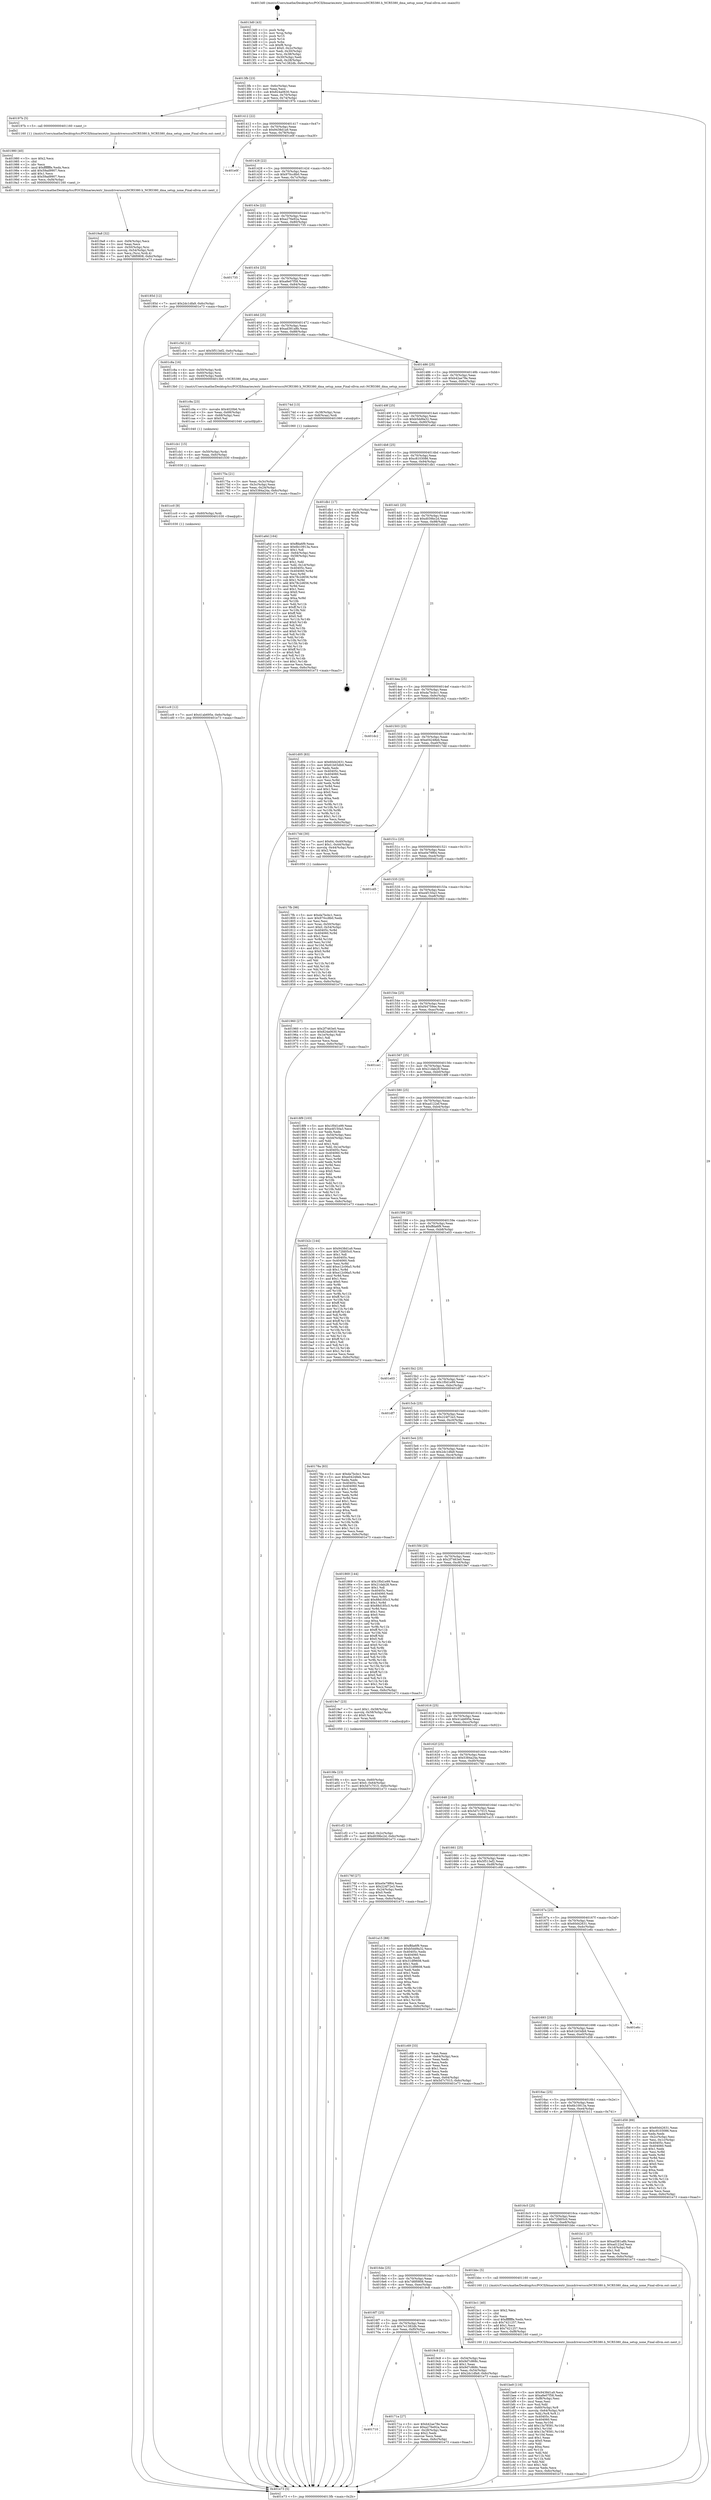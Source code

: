 digraph "0x4013d0" {
  label = "0x4013d0 (/mnt/c/Users/mathe/Desktop/tcc/POCII/binaries/extr_linuxdriversscsiNCR5380.h_NCR5380_dma_setup_none_Final-ollvm.out::main(0))"
  labelloc = "t"
  node[shape=record]

  Entry [label="",width=0.3,height=0.3,shape=circle,fillcolor=black,style=filled]
  "0x4013fb" [label="{
     0x4013fb [23]\l
     | [instrs]\l
     &nbsp;&nbsp;0x4013fb \<+3\>: mov -0x6c(%rbp),%eax\l
     &nbsp;&nbsp;0x4013fe \<+2\>: mov %eax,%ecx\l
     &nbsp;&nbsp;0x401400 \<+6\>: sub $0x824a0630,%ecx\l
     &nbsp;&nbsp;0x401406 \<+3\>: mov %eax,-0x70(%rbp)\l
     &nbsp;&nbsp;0x401409 \<+3\>: mov %ecx,-0x74(%rbp)\l
     &nbsp;&nbsp;0x40140c \<+6\>: je 000000000040197b \<main+0x5ab\>\l
  }"]
  "0x40197b" [label="{
     0x40197b [5]\l
     | [instrs]\l
     &nbsp;&nbsp;0x40197b \<+5\>: call 0000000000401160 \<next_i\>\l
     | [calls]\l
     &nbsp;&nbsp;0x401160 \{1\} (/mnt/c/Users/mathe/Desktop/tcc/POCII/binaries/extr_linuxdriversscsiNCR5380.h_NCR5380_dma_setup_none_Final-ollvm.out::next_i)\l
  }"]
  "0x401412" [label="{
     0x401412 [22]\l
     | [instrs]\l
     &nbsp;&nbsp;0x401412 \<+5\>: jmp 0000000000401417 \<main+0x47\>\l
     &nbsp;&nbsp;0x401417 \<+3\>: mov -0x70(%rbp),%eax\l
     &nbsp;&nbsp;0x40141a \<+5\>: sub $0x9438d1a9,%eax\l
     &nbsp;&nbsp;0x40141f \<+3\>: mov %eax,-0x78(%rbp)\l
     &nbsp;&nbsp;0x401422 \<+6\>: je 0000000000401e0f \<main+0xa3f\>\l
  }"]
  Exit [label="",width=0.3,height=0.3,shape=circle,fillcolor=black,style=filled,peripheries=2]
  "0x401e0f" [label="{
     0x401e0f\l
  }", style=dashed]
  "0x401428" [label="{
     0x401428 [22]\l
     | [instrs]\l
     &nbsp;&nbsp;0x401428 \<+5\>: jmp 000000000040142d \<main+0x5d\>\l
     &nbsp;&nbsp;0x40142d \<+3\>: mov -0x70(%rbp),%eax\l
     &nbsp;&nbsp;0x401430 \<+5\>: sub $0x970cc8b0,%eax\l
     &nbsp;&nbsp;0x401435 \<+3\>: mov %eax,-0x7c(%rbp)\l
     &nbsp;&nbsp;0x401438 \<+6\>: je 000000000040185d \<main+0x48d\>\l
  }"]
  "0x401cc9" [label="{
     0x401cc9 [12]\l
     | [instrs]\l
     &nbsp;&nbsp;0x401cc9 \<+7\>: movl $0x41ab695e,-0x6c(%rbp)\l
     &nbsp;&nbsp;0x401cd0 \<+5\>: jmp 0000000000401e73 \<main+0xaa3\>\l
  }"]
  "0x40185d" [label="{
     0x40185d [12]\l
     | [instrs]\l
     &nbsp;&nbsp;0x40185d \<+7\>: movl $0x2dc1dfa9,-0x6c(%rbp)\l
     &nbsp;&nbsp;0x401864 \<+5\>: jmp 0000000000401e73 \<main+0xaa3\>\l
  }"]
  "0x40143e" [label="{
     0x40143e [22]\l
     | [instrs]\l
     &nbsp;&nbsp;0x40143e \<+5\>: jmp 0000000000401443 \<main+0x73\>\l
     &nbsp;&nbsp;0x401443 \<+3\>: mov -0x70(%rbp),%eax\l
     &nbsp;&nbsp;0x401446 \<+5\>: sub $0xa276e92a,%eax\l
     &nbsp;&nbsp;0x40144b \<+3\>: mov %eax,-0x80(%rbp)\l
     &nbsp;&nbsp;0x40144e \<+6\>: je 0000000000401735 \<main+0x365\>\l
  }"]
  "0x401cc0" [label="{
     0x401cc0 [9]\l
     | [instrs]\l
     &nbsp;&nbsp;0x401cc0 \<+4\>: mov -0x60(%rbp),%rdi\l
     &nbsp;&nbsp;0x401cc4 \<+5\>: call 0000000000401030 \<free@plt\>\l
     | [calls]\l
     &nbsp;&nbsp;0x401030 \{1\} (unknown)\l
  }"]
  "0x401735" [label="{
     0x401735\l
  }", style=dashed]
  "0x401454" [label="{
     0x401454 [25]\l
     | [instrs]\l
     &nbsp;&nbsp;0x401454 \<+5\>: jmp 0000000000401459 \<main+0x89\>\l
     &nbsp;&nbsp;0x401459 \<+3\>: mov -0x70(%rbp),%eax\l
     &nbsp;&nbsp;0x40145c \<+5\>: sub $0xa8e07f58,%eax\l
     &nbsp;&nbsp;0x401461 \<+6\>: mov %eax,-0x84(%rbp)\l
     &nbsp;&nbsp;0x401467 \<+6\>: je 0000000000401c5d \<main+0x88d\>\l
  }"]
  "0x401cb1" [label="{
     0x401cb1 [15]\l
     | [instrs]\l
     &nbsp;&nbsp;0x401cb1 \<+4\>: mov -0x50(%rbp),%rdi\l
     &nbsp;&nbsp;0x401cb5 \<+6\>: mov %eax,-0xfc(%rbp)\l
     &nbsp;&nbsp;0x401cbb \<+5\>: call 0000000000401030 \<free@plt\>\l
     | [calls]\l
     &nbsp;&nbsp;0x401030 \{1\} (unknown)\l
  }"]
  "0x401c5d" [label="{
     0x401c5d [12]\l
     | [instrs]\l
     &nbsp;&nbsp;0x401c5d \<+7\>: movl $0x5f513ef2,-0x6c(%rbp)\l
     &nbsp;&nbsp;0x401c64 \<+5\>: jmp 0000000000401e73 \<main+0xaa3\>\l
  }"]
  "0x40146d" [label="{
     0x40146d [25]\l
     | [instrs]\l
     &nbsp;&nbsp;0x40146d \<+5\>: jmp 0000000000401472 \<main+0xa2\>\l
     &nbsp;&nbsp;0x401472 \<+3\>: mov -0x70(%rbp),%eax\l
     &nbsp;&nbsp;0x401475 \<+5\>: sub $0xad381a8b,%eax\l
     &nbsp;&nbsp;0x40147a \<+6\>: mov %eax,-0x88(%rbp)\l
     &nbsp;&nbsp;0x401480 \<+6\>: je 0000000000401c8a \<main+0x8ba\>\l
  }"]
  "0x401c9a" [label="{
     0x401c9a [23]\l
     | [instrs]\l
     &nbsp;&nbsp;0x401c9a \<+10\>: movabs $0x4020b6,%rdi\l
     &nbsp;&nbsp;0x401ca4 \<+3\>: mov %eax,-0x68(%rbp)\l
     &nbsp;&nbsp;0x401ca7 \<+3\>: mov -0x68(%rbp),%esi\l
     &nbsp;&nbsp;0x401caa \<+2\>: mov $0x0,%al\l
     &nbsp;&nbsp;0x401cac \<+5\>: call 0000000000401040 \<printf@plt\>\l
     | [calls]\l
     &nbsp;&nbsp;0x401040 \{1\} (unknown)\l
  }"]
  "0x401c8a" [label="{
     0x401c8a [16]\l
     | [instrs]\l
     &nbsp;&nbsp;0x401c8a \<+4\>: mov -0x50(%rbp),%rdi\l
     &nbsp;&nbsp;0x401c8e \<+4\>: mov -0x60(%rbp),%rsi\l
     &nbsp;&nbsp;0x401c92 \<+3\>: mov -0x40(%rbp),%edx\l
     &nbsp;&nbsp;0x401c95 \<+5\>: call 00000000004013b0 \<NCR5380_dma_setup_none\>\l
     | [calls]\l
     &nbsp;&nbsp;0x4013b0 \{1\} (/mnt/c/Users/mathe/Desktop/tcc/POCII/binaries/extr_linuxdriversscsiNCR5380.h_NCR5380_dma_setup_none_Final-ollvm.out::NCR5380_dma_setup_none)\l
  }"]
  "0x401486" [label="{
     0x401486 [25]\l
     | [instrs]\l
     &nbsp;&nbsp;0x401486 \<+5\>: jmp 000000000040148b \<main+0xbb\>\l
     &nbsp;&nbsp;0x40148b \<+3\>: mov -0x70(%rbp),%eax\l
     &nbsp;&nbsp;0x40148e \<+5\>: sub $0xb42ae78e,%eax\l
     &nbsp;&nbsp;0x401493 \<+6\>: mov %eax,-0x8c(%rbp)\l
     &nbsp;&nbsp;0x401499 \<+6\>: je 000000000040174d \<main+0x37d\>\l
  }"]
  "0x401be9" [label="{
     0x401be9 [116]\l
     | [instrs]\l
     &nbsp;&nbsp;0x401be9 \<+5\>: mov $0x9438d1a9,%ecx\l
     &nbsp;&nbsp;0x401bee \<+5\>: mov $0xa8e07f58,%edx\l
     &nbsp;&nbsp;0x401bf3 \<+6\>: mov -0xf8(%rbp),%esi\l
     &nbsp;&nbsp;0x401bf9 \<+3\>: imul %eax,%esi\l
     &nbsp;&nbsp;0x401bfc \<+3\>: mov %sil,%dil\l
     &nbsp;&nbsp;0x401bff \<+4\>: mov -0x60(%rbp),%r8\l
     &nbsp;&nbsp;0x401c03 \<+4\>: movslq -0x64(%rbp),%r9\l
     &nbsp;&nbsp;0x401c07 \<+4\>: mov %dil,(%r8,%r9,1)\l
     &nbsp;&nbsp;0x401c0b \<+7\>: mov 0x40405c,%eax\l
     &nbsp;&nbsp;0x401c12 \<+7\>: mov 0x404060,%esi\l
     &nbsp;&nbsp;0x401c19 \<+3\>: mov %eax,%r10d\l
     &nbsp;&nbsp;0x401c1c \<+7\>: add $0x13a78581,%r10d\l
     &nbsp;&nbsp;0x401c23 \<+4\>: sub $0x1,%r10d\l
     &nbsp;&nbsp;0x401c27 \<+7\>: sub $0x13a78581,%r10d\l
     &nbsp;&nbsp;0x401c2e \<+4\>: imul %r10d,%eax\l
     &nbsp;&nbsp;0x401c32 \<+3\>: and $0x1,%eax\l
     &nbsp;&nbsp;0x401c35 \<+3\>: cmp $0x0,%eax\l
     &nbsp;&nbsp;0x401c38 \<+4\>: sete %dil\l
     &nbsp;&nbsp;0x401c3c \<+3\>: cmp $0xa,%esi\l
     &nbsp;&nbsp;0x401c3f \<+4\>: setl %r11b\l
     &nbsp;&nbsp;0x401c43 \<+3\>: mov %dil,%bl\l
     &nbsp;&nbsp;0x401c46 \<+3\>: and %r11b,%bl\l
     &nbsp;&nbsp;0x401c49 \<+3\>: xor %r11b,%dil\l
     &nbsp;&nbsp;0x401c4c \<+3\>: or %dil,%bl\l
     &nbsp;&nbsp;0x401c4f \<+3\>: test $0x1,%bl\l
     &nbsp;&nbsp;0x401c52 \<+3\>: cmovne %edx,%ecx\l
     &nbsp;&nbsp;0x401c55 \<+3\>: mov %ecx,-0x6c(%rbp)\l
     &nbsp;&nbsp;0x401c58 \<+5\>: jmp 0000000000401e73 \<main+0xaa3\>\l
  }"]
  "0x40174d" [label="{
     0x40174d [13]\l
     | [instrs]\l
     &nbsp;&nbsp;0x40174d \<+4\>: mov -0x38(%rbp),%rax\l
     &nbsp;&nbsp;0x401751 \<+4\>: mov 0x8(%rax),%rdi\l
     &nbsp;&nbsp;0x401755 \<+5\>: call 0000000000401060 \<atoi@plt\>\l
     | [calls]\l
     &nbsp;&nbsp;0x401060 \{1\} (unknown)\l
  }"]
  "0x40149f" [label="{
     0x40149f [25]\l
     | [instrs]\l
     &nbsp;&nbsp;0x40149f \<+5\>: jmp 00000000004014a4 \<main+0xd4\>\l
     &nbsp;&nbsp;0x4014a4 \<+3\>: mov -0x70(%rbp),%eax\l
     &nbsp;&nbsp;0x4014a7 \<+5\>: sub $0xb5dd9a32,%eax\l
     &nbsp;&nbsp;0x4014ac \<+6\>: mov %eax,-0x90(%rbp)\l
     &nbsp;&nbsp;0x4014b2 \<+6\>: je 0000000000401a6d \<main+0x69d\>\l
  }"]
  "0x401bc1" [label="{
     0x401bc1 [40]\l
     | [instrs]\l
     &nbsp;&nbsp;0x401bc1 \<+5\>: mov $0x2,%ecx\l
     &nbsp;&nbsp;0x401bc6 \<+1\>: cltd\l
     &nbsp;&nbsp;0x401bc7 \<+2\>: idiv %ecx\l
     &nbsp;&nbsp;0x401bc9 \<+6\>: imul $0xfffffffe,%edx,%ecx\l
     &nbsp;&nbsp;0x401bcf \<+6\>: sub $0x7421257,%ecx\l
     &nbsp;&nbsp;0x401bd5 \<+3\>: add $0x1,%ecx\l
     &nbsp;&nbsp;0x401bd8 \<+6\>: add $0x7421257,%ecx\l
     &nbsp;&nbsp;0x401bde \<+6\>: mov %ecx,-0xf8(%rbp)\l
     &nbsp;&nbsp;0x401be4 \<+5\>: call 0000000000401160 \<next_i\>\l
     | [calls]\l
     &nbsp;&nbsp;0x401160 \{1\} (/mnt/c/Users/mathe/Desktop/tcc/POCII/binaries/extr_linuxdriversscsiNCR5380.h_NCR5380_dma_setup_none_Final-ollvm.out::next_i)\l
  }"]
  "0x401a6d" [label="{
     0x401a6d [164]\l
     | [instrs]\l
     &nbsp;&nbsp;0x401a6d \<+5\>: mov $0xffda6f9,%eax\l
     &nbsp;&nbsp;0x401a72 \<+5\>: mov $0x6b10913a,%ecx\l
     &nbsp;&nbsp;0x401a77 \<+2\>: mov $0x1,%dl\l
     &nbsp;&nbsp;0x401a79 \<+3\>: mov -0x64(%rbp),%esi\l
     &nbsp;&nbsp;0x401a7c \<+3\>: cmp -0x58(%rbp),%esi\l
     &nbsp;&nbsp;0x401a7f \<+4\>: setl %dil\l
     &nbsp;&nbsp;0x401a83 \<+4\>: and $0x1,%dil\l
     &nbsp;&nbsp;0x401a87 \<+4\>: mov %dil,-0x1d(%rbp)\l
     &nbsp;&nbsp;0x401a8b \<+7\>: mov 0x40405c,%esi\l
     &nbsp;&nbsp;0x401a92 \<+8\>: mov 0x404060,%r8d\l
     &nbsp;&nbsp;0x401a9a \<+3\>: mov %esi,%r9d\l
     &nbsp;&nbsp;0x401a9d \<+7\>: sub $0x78c2d656,%r9d\l
     &nbsp;&nbsp;0x401aa4 \<+4\>: sub $0x1,%r9d\l
     &nbsp;&nbsp;0x401aa8 \<+7\>: add $0x78c2d656,%r9d\l
     &nbsp;&nbsp;0x401aaf \<+4\>: imul %r9d,%esi\l
     &nbsp;&nbsp;0x401ab3 \<+3\>: and $0x1,%esi\l
     &nbsp;&nbsp;0x401ab6 \<+3\>: cmp $0x0,%esi\l
     &nbsp;&nbsp;0x401ab9 \<+4\>: sete %dil\l
     &nbsp;&nbsp;0x401abd \<+4\>: cmp $0xa,%r8d\l
     &nbsp;&nbsp;0x401ac1 \<+4\>: setl %r10b\l
     &nbsp;&nbsp;0x401ac5 \<+3\>: mov %dil,%r11b\l
     &nbsp;&nbsp;0x401ac8 \<+4\>: xor $0xff,%r11b\l
     &nbsp;&nbsp;0x401acc \<+3\>: mov %r10b,%bl\l
     &nbsp;&nbsp;0x401acf \<+3\>: xor $0xff,%bl\l
     &nbsp;&nbsp;0x401ad2 \<+3\>: xor $0x0,%dl\l
     &nbsp;&nbsp;0x401ad5 \<+3\>: mov %r11b,%r14b\l
     &nbsp;&nbsp;0x401ad8 \<+4\>: and $0x0,%r14b\l
     &nbsp;&nbsp;0x401adc \<+3\>: and %dl,%dil\l
     &nbsp;&nbsp;0x401adf \<+3\>: mov %bl,%r15b\l
     &nbsp;&nbsp;0x401ae2 \<+4\>: and $0x0,%r15b\l
     &nbsp;&nbsp;0x401ae6 \<+3\>: and %dl,%r10b\l
     &nbsp;&nbsp;0x401ae9 \<+3\>: or %dil,%r14b\l
     &nbsp;&nbsp;0x401aec \<+3\>: or %r10b,%r15b\l
     &nbsp;&nbsp;0x401aef \<+3\>: xor %r15b,%r14b\l
     &nbsp;&nbsp;0x401af2 \<+3\>: or %bl,%r11b\l
     &nbsp;&nbsp;0x401af5 \<+4\>: xor $0xff,%r11b\l
     &nbsp;&nbsp;0x401af9 \<+3\>: or $0x0,%dl\l
     &nbsp;&nbsp;0x401afc \<+3\>: and %dl,%r11b\l
     &nbsp;&nbsp;0x401aff \<+3\>: or %r11b,%r14b\l
     &nbsp;&nbsp;0x401b02 \<+4\>: test $0x1,%r14b\l
     &nbsp;&nbsp;0x401b06 \<+3\>: cmovne %ecx,%eax\l
     &nbsp;&nbsp;0x401b09 \<+3\>: mov %eax,-0x6c(%rbp)\l
     &nbsp;&nbsp;0x401b0c \<+5\>: jmp 0000000000401e73 \<main+0xaa3\>\l
  }"]
  "0x4014b8" [label="{
     0x4014b8 [25]\l
     | [instrs]\l
     &nbsp;&nbsp;0x4014b8 \<+5\>: jmp 00000000004014bd \<main+0xed\>\l
     &nbsp;&nbsp;0x4014bd \<+3\>: mov -0x70(%rbp),%eax\l
     &nbsp;&nbsp;0x4014c0 \<+5\>: sub $0xc8103086,%eax\l
     &nbsp;&nbsp;0x4014c5 \<+6\>: mov %eax,-0x94(%rbp)\l
     &nbsp;&nbsp;0x4014cb \<+6\>: je 0000000000401db1 \<main+0x9e1\>\l
  }"]
  "0x4019fe" [label="{
     0x4019fe [23]\l
     | [instrs]\l
     &nbsp;&nbsp;0x4019fe \<+4\>: mov %rax,-0x60(%rbp)\l
     &nbsp;&nbsp;0x401a02 \<+7\>: movl $0x0,-0x64(%rbp)\l
     &nbsp;&nbsp;0x401a09 \<+7\>: movl $0x5d7c7015,-0x6c(%rbp)\l
     &nbsp;&nbsp;0x401a10 \<+5\>: jmp 0000000000401e73 \<main+0xaa3\>\l
  }"]
  "0x401db1" [label="{
     0x401db1 [17]\l
     | [instrs]\l
     &nbsp;&nbsp;0x401db1 \<+3\>: mov -0x1c(%rbp),%eax\l
     &nbsp;&nbsp;0x401db4 \<+7\>: add $0xf8,%rsp\l
     &nbsp;&nbsp;0x401dbb \<+1\>: pop %rbx\l
     &nbsp;&nbsp;0x401dbc \<+2\>: pop %r14\l
     &nbsp;&nbsp;0x401dbe \<+2\>: pop %r15\l
     &nbsp;&nbsp;0x401dc0 \<+1\>: pop %rbp\l
     &nbsp;&nbsp;0x401dc1 \<+1\>: ret\l
  }"]
  "0x4014d1" [label="{
     0x4014d1 [25]\l
     | [instrs]\l
     &nbsp;&nbsp;0x4014d1 \<+5\>: jmp 00000000004014d6 \<main+0x106\>\l
     &nbsp;&nbsp;0x4014d6 \<+3\>: mov -0x70(%rbp),%eax\l
     &nbsp;&nbsp;0x4014d9 \<+5\>: sub $0xd039bc2d,%eax\l
     &nbsp;&nbsp;0x4014de \<+6\>: mov %eax,-0x98(%rbp)\l
     &nbsp;&nbsp;0x4014e4 \<+6\>: je 0000000000401d05 \<main+0x935\>\l
  }"]
  "0x4019a8" [label="{
     0x4019a8 [32]\l
     | [instrs]\l
     &nbsp;&nbsp;0x4019a8 \<+6\>: mov -0xf4(%rbp),%ecx\l
     &nbsp;&nbsp;0x4019ae \<+3\>: imul %eax,%ecx\l
     &nbsp;&nbsp;0x4019b1 \<+4\>: mov -0x50(%rbp),%rsi\l
     &nbsp;&nbsp;0x4019b5 \<+4\>: movslq -0x54(%rbp),%rdi\l
     &nbsp;&nbsp;0x4019b9 \<+3\>: mov %ecx,(%rsi,%rdi,4)\l
     &nbsp;&nbsp;0x4019bc \<+7\>: movl $0x7d6f0808,-0x6c(%rbp)\l
     &nbsp;&nbsp;0x4019c3 \<+5\>: jmp 0000000000401e73 \<main+0xaa3\>\l
  }"]
  "0x401d05" [label="{
     0x401d05 [83]\l
     | [instrs]\l
     &nbsp;&nbsp;0x401d05 \<+5\>: mov $0x60d42631,%eax\l
     &nbsp;&nbsp;0x401d0a \<+5\>: mov $0x61b03db9,%ecx\l
     &nbsp;&nbsp;0x401d0f \<+2\>: xor %edx,%edx\l
     &nbsp;&nbsp;0x401d11 \<+7\>: mov 0x40405c,%esi\l
     &nbsp;&nbsp;0x401d18 \<+7\>: mov 0x404060,%edi\l
     &nbsp;&nbsp;0x401d1f \<+3\>: sub $0x1,%edx\l
     &nbsp;&nbsp;0x401d22 \<+3\>: mov %esi,%r8d\l
     &nbsp;&nbsp;0x401d25 \<+3\>: add %edx,%r8d\l
     &nbsp;&nbsp;0x401d28 \<+4\>: imul %r8d,%esi\l
     &nbsp;&nbsp;0x401d2c \<+3\>: and $0x1,%esi\l
     &nbsp;&nbsp;0x401d2f \<+3\>: cmp $0x0,%esi\l
     &nbsp;&nbsp;0x401d32 \<+4\>: sete %r9b\l
     &nbsp;&nbsp;0x401d36 \<+3\>: cmp $0xa,%edi\l
     &nbsp;&nbsp;0x401d39 \<+4\>: setl %r10b\l
     &nbsp;&nbsp;0x401d3d \<+3\>: mov %r9b,%r11b\l
     &nbsp;&nbsp;0x401d40 \<+3\>: and %r10b,%r11b\l
     &nbsp;&nbsp;0x401d43 \<+3\>: xor %r10b,%r9b\l
     &nbsp;&nbsp;0x401d46 \<+3\>: or %r9b,%r11b\l
     &nbsp;&nbsp;0x401d49 \<+4\>: test $0x1,%r11b\l
     &nbsp;&nbsp;0x401d4d \<+3\>: cmovne %ecx,%eax\l
     &nbsp;&nbsp;0x401d50 \<+3\>: mov %eax,-0x6c(%rbp)\l
     &nbsp;&nbsp;0x401d53 \<+5\>: jmp 0000000000401e73 \<main+0xaa3\>\l
  }"]
  "0x4014ea" [label="{
     0x4014ea [25]\l
     | [instrs]\l
     &nbsp;&nbsp;0x4014ea \<+5\>: jmp 00000000004014ef \<main+0x11f\>\l
     &nbsp;&nbsp;0x4014ef \<+3\>: mov -0x70(%rbp),%eax\l
     &nbsp;&nbsp;0x4014f2 \<+5\>: sub $0xda7bcbc1,%eax\l
     &nbsp;&nbsp;0x4014f7 \<+6\>: mov %eax,-0x9c(%rbp)\l
     &nbsp;&nbsp;0x4014fd \<+6\>: je 0000000000401dc2 \<main+0x9f2\>\l
  }"]
  "0x401980" [label="{
     0x401980 [40]\l
     | [instrs]\l
     &nbsp;&nbsp;0x401980 \<+5\>: mov $0x2,%ecx\l
     &nbsp;&nbsp;0x401985 \<+1\>: cltd\l
     &nbsp;&nbsp;0x401986 \<+2\>: idiv %ecx\l
     &nbsp;&nbsp;0x401988 \<+6\>: imul $0xfffffffe,%edx,%ecx\l
     &nbsp;&nbsp;0x40198e \<+6\>: add $0x59ad9907,%ecx\l
     &nbsp;&nbsp;0x401994 \<+3\>: add $0x1,%ecx\l
     &nbsp;&nbsp;0x401997 \<+6\>: sub $0x59ad9907,%ecx\l
     &nbsp;&nbsp;0x40199d \<+6\>: mov %ecx,-0xf4(%rbp)\l
     &nbsp;&nbsp;0x4019a3 \<+5\>: call 0000000000401160 \<next_i\>\l
     | [calls]\l
     &nbsp;&nbsp;0x401160 \{1\} (/mnt/c/Users/mathe/Desktop/tcc/POCII/binaries/extr_linuxdriversscsiNCR5380.h_NCR5380_dma_setup_none_Final-ollvm.out::next_i)\l
  }"]
  "0x401dc2" [label="{
     0x401dc2\l
  }", style=dashed]
  "0x401503" [label="{
     0x401503 [25]\l
     | [instrs]\l
     &nbsp;&nbsp;0x401503 \<+5\>: jmp 0000000000401508 \<main+0x138\>\l
     &nbsp;&nbsp;0x401508 \<+3\>: mov -0x70(%rbp),%eax\l
     &nbsp;&nbsp;0x40150b \<+5\>: sub $0xe04248eb,%eax\l
     &nbsp;&nbsp;0x401510 \<+6\>: mov %eax,-0xa0(%rbp)\l
     &nbsp;&nbsp;0x401516 \<+6\>: je 00000000004017dd \<main+0x40d\>\l
  }"]
  "0x4017fb" [label="{
     0x4017fb [98]\l
     | [instrs]\l
     &nbsp;&nbsp;0x4017fb \<+5\>: mov $0xda7bcbc1,%ecx\l
     &nbsp;&nbsp;0x401800 \<+5\>: mov $0x970cc8b0,%edx\l
     &nbsp;&nbsp;0x401805 \<+2\>: xor %esi,%esi\l
     &nbsp;&nbsp;0x401807 \<+4\>: mov %rax,-0x50(%rbp)\l
     &nbsp;&nbsp;0x40180b \<+7\>: movl $0x0,-0x54(%rbp)\l
     &nbsp;&nbsp;0x401812 \<+8\>: mov 0x40405c,%r8d\l
     &nbsp;&nbsp;0x40181a \<+8\>: mov 0x404060,%r9d\l
     &nbsp;&nbsp;0x401822 \<+3\>: sub $0x1,%esi\l
     &nbsp;&nbsp;0x401825 \<+3\>: mov %r8d,%r10d\l
     &nbsp;&nbsp;0x401828 \<+3\>: add %esi,%r10d\l
     &nbsp;&nbsp;0x40182b \<+4\>: imul %r10d,%r8d\l
     &nbsp;&nbsp;0x40182f \<+4\>: and $0x1,%r8d\l
     &nbsp;&nbsp;0x401833 \<+4\>: cmp $0x0,%r8d\l
     &nbsp;&nbsp;0x401837 \<+4\>: sete %r11b\l
     &nbsp;&nbsp;0x40183b \<+4\>: cmp $0xa,%r9d\l
     &nbsp;&nbsp;0x40183f \<+3\>: setl %bl\l
     &nbsp;&nbsp;0x401842 \<+3\>: mov %r11b,%r14b\l
     &nbsp;&nbsp;0x401845 \<+3\>: and %bl,%r14b\l
     &nbsp;&nbsp;0x401848 \<+3\>: xor %bl,%r11b\l
     &nbsp;&nbsp;0x40184b \<+3\>: or %r11b,%r14b\l
     &nbsp;&nbsp;0x40184e \<+4\>: test $0x1,%r14b\l
     &nbsp;&nbsp;0x401852 \<+3\>: cmovne %edx,%ecx\l
     &nbsp;&nbsp;0x401855 \<+3\>: mov %ecx,-0x6c(%rbp)\l
     &nbsp;&nbsp;0x401858 \<+5\>: jmp 0000000000401e73 \<main+0xaa3\>\l
  }"]
  "0x4017dd" [label="{
     0x4017dd [30]\l
     | [instrs]\l
     &nbsp;&nbsp;0x4017dd \<+7\>: movl $0x64,-0x40(%rbp)\l
     &nbsp;&nbsp;0x4017e4 \<+7\>: movl $0x1,-0x44(%rbp)\l
     &nbsp;&nbsp;0x4017eb \<+4\>: movslq -0x44(%rbp),%rax\l
     &nbsp;&nbsp;0x4017ef \<+4\>: shl $0x2,%rax\l
     &nbsp;&nbsp;0x4017f3 \<+3\>: mov %rax,%rdi\l
     &nbsp;&nbsp;0x4017f6 \<+5\>: call 0000000000401050 \<malloc@plt\>\l
     | [calls]\l
     &nbsp;&nbsp;0x401050 \{1\} (unknown)\l
  }"]
  "0x40151c" [label="{
     0x40151c [25]\l
     | [instrs]\l
     &nbsp;&nbsp;0x40151c \<+5\>: jmp 0000000000401521 \<main+0x151\>\l
     &nbsp;&nbsp;0x401521 \<+3\>: mov -0x70(%rbp),%eax\l
     &nbsp;&nbsp;0x401524 \<+5\>: sub $0xe0e79f64,%eax\l
     &nbsp;&nbsp;0x401529 \<+6\>: mov %eax,-0xa4(%rbp)\l
     &nbsp;&nbsp;0x40152f \<+6\>: je 0000000000401cd5 \<main+0x905\>\l
  }"]
  "0x40175a" [label="{
     0x40175a [21]\l
     | [instrs]\l
     &nbsp;&nbsp;0x40175a \<+3\>: mov %eax,-0x3c(%rbp)\l
     &nbsp;&nbsp;0x40175d \<+3\>: mov -0x3c(%rbp),%eax\l
     &nbsp;&nbsp;0x401760 \<+3\>: mov %eax,-0x24(%rbp)\l
     &nbsp;&nbsp;0x401763 \<+7\>: movl $0x5384a24a,-0x6c(%rbp)\l
     &nbsp;&nbsp;0x40176a \<+5\>: jmp 0000000000401e73 \<main+0xaa3\>\l
  }"]
  "0x401cd5" [label="{
     0x401cd5\l
  }", style=dashed]
  "0x401535" [label="{
     0x401535 [25]\l
     | [instrs]\l
     &nbsp;&nbsp;0x401535 \<+5\>: jmp 000000000040153a \<main+0x16a\>\l
     &nbsp;&nbsp;0x40153a \<+3\>: mov -0x70(%rbp),%eax\l
     &nbsp;&nbsp;0x40153d \<+5\>: sub $0xe4f150a3,%eax\l
     &nbsp;&nbsp;0x401542 \<+6\>: mov %eax,-0xa8(%rbp)\l
     &nbsp;&nbsp;0x401548 \<+6\>: je 0000000000401960 \<main+0x590\>\l
  }"]
  "0x4013d0" [label="{
     0x4013d0 [43]\l
     | [instrs]\l
     &nbsp;&nbsp;0x4013d0 \<+1\>: push %rbp\l
     &nbsp;&nbsp;0x4013d1 \<+3\>: mov %rsp,%rbp\l
     &nbsp;&nbsp;0x4013d4 \<+2\>: push %r15\l
     &nbsp;&nbsp;0x4013d6 \<+2\>: push %r14\l
     &nbsp;&nbsp;0x4013d8 \<+1\>: push %rbx\l
     &nbsp;&nbsp;0x4013d9 \<+7\>: sub $0xf8,%rsp\l
     &nbsp;&nbsp;0x4013e0 \<+7\>: movl $0x0,-0x2c(%rbp)\l
     &nbsp;&nbsp;0x4013e7 \<+3\>: mov %edi,-0x30(%rbp)\l
     &nbsp;&nbsp;0x4013ea \<+4\>: mov %rsi,-0x38(%rbp)\l
     &nbsp;&nbsp;0x4013ee \<+3\>: mov -0x30(%rbp),%edi\l
     &nbsp;&nbsp;0x4013f1 \<+3\>: mov %edi,-0x28(%rbp)\l
     &nbsp;&nbsp;0x4013f4 \<+7\>: movl $0x7e1382db,-0x6c(%rbp)\l
  }"]
  "0x401960" [label="{
     0x401960 [27]\l
     | [instrs]\l
     &nbsp;&nbsp;0x401960 \<+5\>: mov $0x2f7463e0,%eax\l
     &nbsp;&nbsp;0x401965 \<+5\>: mov $0x824a0630,%ecx\l
     &nbsp;&nbsp;0x40196a \<+3\>: mov -0x1e(%rbp),%dl\l
     &nbsp;&nbsp;0x40196d \<+3\>: test $0x1,%dl\l
     &nbsp;&nbsp;0x401970 \<+3\>: cmovne %ecx,%eax\l
     &nbsp;&nbsp;0x401973 \<+3\>: mov %eax,-0x6c(%rbp)\l
     &nbsp;&nbsp;0x401976 \<+5\>: jmp 0000000000401e73 \<main+0xaa3\>\l
  }"]
  "0x40154e" [label="{
     0x40154e [25]\l
     | [instrs]\l
     &nbsp;&nbsp;0x40154e \<+5\>: jmp 0000000000401553 \<main+0x183\>\l
     &nbsp;&nbsp;0x401553 \<+3\>: mov -0x70(%rbp),%eax\l
     &nbsp;&nbsp;0x401556 \<+5\>: sub $0xf44759ee,%eax\l
     &nbsp;&nbsp;0x40155b \<+6\>: mov %eax,-0xac(%rbp)\l
     &nbsp;&nbsp;0x401561 \<+6\>: je 0000000000401ce1 \<main+0x911\>\l
  }"]
  "0x401e73" [label="{
     0x401e73 [5]\l
     | [instrs]\l
     &nbsp;&nbsp;0x401e73 \<+5\>: jmp 00000000004013fb \<main+0x2b\>\l
  }"]
  "0x401ce1" [label="{
     0x401ce1\l
  }", style=dashed]
  "0x401567" [label="{
     0x401567 [25]\l
     | [instrs]\l
     &nbsp;&nbsp;0x401567 \<+5\>: jmp 000000000040156c \<main+0x19c\>\l
     &nbsp;&nbsp;0x40156c \<+3\>: mov -0x70(%rbp),%eax\l
     &nbsp;&nbsp;0x40156f \<+5\>: sub $0x21dab28,%eax\l
     &nbsp;&nbsp;0x401574 \<+6\>: mov %eax,-0xb0(%rbp)\l
     &nbsp;&nbsp;0x40157a \<+6\>: je 00000000004018f9 \<main+0x529\>\l
  }"]
  "0x401710" [label="{
     0x401710\l
  }", style=dashed]
  "0x4018f9" [label="{
     0x4018f9 [103]\l
     | [instrs]\l
     &nbsp;&nbsp;0x4018f9 \<+5\>: mov $0x1f0d1e99,%eax\l
     &nbsp;&nbsp;0x4018fe \<+5\>: mov $0xe4f150a3,%ecx\l
     &nbsp;&nbsp;0x401903 \<+2\>: xor %edx,%edx\l
     &nbsp;&nbsp;0x401905 \<+3\>: mov -0x54(%rbp),%esi\l
     &nbsp;&nbsp;0x401908 \<+3\>: cmp -0x44(%rbp),%esi\l
     &nbsp;&nbsp;0x40190b \<+4\>: setl %dil\l
     &nbsp;&nbsp;0x40190f \<+4\>: and $0x1,%dil\l
     &nbsp;&nbsp;0x401913 \<+4\>: mov %dil,-0x1e(%rbp)\l
     &nbsp;&nbsp;0x401917 \<+7\>: mov 0x40405c,%esi\l
     &nbsp;&nbsp;0x40191e \<+8\>: mov 0x404060,%r8d\l
     &nbsp;&nbsp;0x401926 \<+3\>: sub $0x1,%edx\l
     &nbsp;&nbsp;0x401929 \<+3\>: mov %esi,%r9d\l
     &nbsp;&nbsp;0x40192c \<+3\>: add %edx,%r9d\l
     &nbsp;&nbsp;0x40192f \<+4\>: imul %r9d,%esi\l
     &nbsp;&nbsp;0x401933 \<+3\>: and $0x1,%esi\l
     &nbsp;&nbsp;0x401936 \<+3\>: cmp $0x0,%esi\l
     &nbsp;&nbsp;0x401939 \<+4\>: sete %dil\l
     &nbsp;&nbsp;0x40193d \<+4\>: cmp $0xa,%r8d\l
     &nbsp;&nbsp;0x401941 \<+4\>: setl %r10b\l
     &nbsp;&nbsp;0x401945 \<+3\>: mov %dil,%r11b\l
     &nbsp;&nbsp;0x401948 \<+3\>: and %r10b,%r11b\l
     &nbsp;&nbsp;0x40194b \<+3\>: xor %r10b,%dil\l
     &nbsp;&nbsp;0x40194e \<+3\>: or %dil,%r11b\l
     &nbsp;&nbsp;0x401951 \<+4\>: test $0x1,%r11b\l
     &nbsp;&nbsp;0x401955 \<+3\>: cmovne %ecx,%eax\l
     &nbsp;&nbsp;0x401958 \<+3\>: mov %eax,-0x6c(%rbp)\l
     &nbsp;&nbsp;0x40195b \<+5\>: jmp 0000000000401e73 \<main+0xaa3\>\l
  }"]
  "0x401580" [label="{
     0x401580 [25]\l
     | [instrs]\l
     &nbsp;&nbsp;0x401580 \<+5\>: jmp 0000000000401585 \<main+0x1b5\>\l
     &nbsp;&nbsp;0x401585 \<+3\>: mov -0x70(%rbp),%eax\l
     &nbsp;&nbsp;0x401588 \<+5\>: sub $0xad122ef,%eax\l
     &nbsp;&nbsp;0x40158d \<+6\>: mov %eax,-0xb4(%rbp)\l
     &nbsp;&nbsp;0x401593 \<+6\>: je 0000000000401b2c \<main+0x75c\>\l
  }"]
  "0x40171a" [label="{
     0x40171a [27]\l
     | [instrs]\l
     &nbsp;&nbsp;0x40171a \<+5\>: mov $0xb42ae78e,%eax\l
     &nbsp;&nbsp;0x40171f \<+5\>: mov $0xa276e92a,%ecx\l
     &nbsp;&nbsp;0x401724 \<+3\>: mov -0x28(%rbp),%edx\l
     &nbsp;&nbsp;0x401727 \<+3\>: cmp $0x2,%edx\l
     &nbsp;&nbsp;0x40172a \<+3\>: cmovne %ecx,%eax\l
     &nbsp;&nbsp;0x40172d \<+3\>: mov %eax,-0x6c(%rbp)\l
     &nbsp;&nbsp;0x401730 \<+5\>: jmp 0000000000401e73 \<main+0xaa3\>\l
  }"]
  "0x401b2c" [label="{
     0x401b2c [144]\l
     | [instrs]\l
     &nbsp;&nbsp;0x401b2c \<+5\>: mov $0x9438d1a9,%eax\l
     &nbsp;&nbsp;0x401b31 \<+5\>: mov $0x72fd05c0,%ecx\l
     &nbsp;&nbsp;0x401b36 \<+2\>: mov $0x1,%dl\l
     &nbsp;&nbsp;0x401b38 \<+7\>: mov 0x40405c,%esi\l
     &nbsp;&nbsp;0x401b3f \<+7\>: mov 0x404060,%edi\l
     &nbsp;&nbsp;0x401b46 \<+3\>: mov %esi,%r8d\l
     &nbsp;&nbsp;0x401b49 \<+7\>: add $0xe12c06a5,%r8d\l
     &nbsp;&nbsp;0x401b50 \<+4\>: sub $0x1,%r8d\l
     &nbsp;&nbsp;0x401b54 \<+7\>: sub $0xe12c06a5,%r8d\l
     &nbsp;&nbsp;0x401b5b \<+4\>: imul %r8d,%esi\l
     &nbsp;&nbsp;0x401b5f \<+3\>: and $0x1,%esi\l
     &nbsp;&nbsp;0x401b62 \<+3\>: cmp $0x0,%esi\l
     &nbsp;&nbsp;0x401b65 \<+4\>: sete %r9b\l
     &nbsp;&nbsp;0x401b69 \<+3\>: cmp $0xa,%edi\l
     &nbsp;&nbsp;0x401b6c \<+4\>: setl %r10b\l
     &nbsp;&nbsp;0x401b70 \<+3\>: mov %r9b,%r11b\l
     &nbsp;&nbsp;0x401b73 \<+4\>: xor $0xff,%r11b\l
     &nbsp;&nbsp;0x401b77 \<+3\>: mov %r10b,%bl\l
     &nbsp;&nbsp;0x401b7a \<+3\>: xor $0xff,%bl\l
     &nbsp;&nbsp;0x401b7d \<+3\>: xor $0x1,%dl\l
     &nbsp;&nbsp;0x401b80 \<+3\>: mov %r11b,%r14b\l
     &nbsp;&nbsp;0x401b83 \<+4\>: and $0xff,%r14b\l
     &nbsp;&nbsp;0x401b87 \<+3\>: and %dl,%r9b\l
     &nbsp;&nbsp;0x401b8a \<+3\>: mov %bl,%r15b\l
     &nbsp;&nbsp;0x401b8d \<+4\>: and $0xff,%r15b\l
     &nbsp;&nbsp;0x401b91 \<+3\>: and %dl,%r10b\l
     &nbsp;&nbsp;0x401b94 \<+3\>: or %r9b,%r14b\l
     &nbsp;&nbsp;0x401b97 \<+3\>: or %r10b,%r15b\l
     &nbsp;&nbsp;0x401b9a \<+3\>: xor %r15b,%r14b\l
     &nbsp;&nbsp;0x401b9d \<+3\>: or %bl,%r11b\l
     &nbsp;&nbsp;0x401ba0 \<+4\>: xor $0xff,%r11b\l
     &nbsp;&nbsp;0x401ba4 \<+3\>: or $0x1,%dl\l
     &nbsp;&nbsp;0x401ba7 \<+3\>: and %dl,%r11b\l
     &nbsp;&nbsp;0x401baa \<+3\>: or %r11b,%r14b\l
     &nbsp;&nbsp;0x401bad \<+4\>: test $0x1,%r14b\l
     &nbsp;&nbsp;0x401bb1 \<+3\>: cmovne %ecx,%eax\l
     &nbsp;&nbsp;0x401bb4 \<+3\>: mov %eax,-0x6c(%rbp)\l
     &nbsp;&nbsp;0x401bb7 \<+5\>: jmp 0000000000401e73 \<main+0xaa3\>\l
  }"]
  "0x401599" [label="{
     0x401599 [25]\l
     | [instrs]\l
     &nbsp;&nbsp;0x401599 \<+5\>: jmp 000000000040159e \<main+0x1ce\>\l
     &nbsp;&nbsp;0x40159e \<+3\>: mov -0x70(%rbp),%eax\l
     &nbsp;&nbsp;0x4015a1 \<+5\>: sub $0xffda6f9,%eax\l
     &nbsp;&nbsp;0x4015a6 \<+6\>: mov %eax,-0xb8(%rbp)\l
     &nbsp;&nbsp;0x4015ac \<+6\>: je 0000000000401e03 \<main+0xa33\>\l
  }"]
  "0x4016f7" [label="{
     0x4016f7 [25]\l
     | [instrs]\l
     &nbsp;&nbsp;0x4016f7 \<+5\>: jmp 00000000004016fc \<main+0x32c\>\l
     &nbsp;&nbsp;0x4016fc \<+3\>: mov -0x70(%rbp),%eax\l
     &nbsp;&nbsp;0x4016ff \<+5\>: sub $0x7e1382db,%eax\l
     &nbsp;&nbsp;0x401704 \<+6\>: mov %eax,-0xf0(%rbp)\l
     &nbsp;&nbsp;0x40170a \<+6\>: je 000000000040171a \<main+0x34a\>\l
  }"]
  "0x401e03" [label="{
     0x401e03\l
  }", style=dashed]
  "0x4015b2" [label="{
     0x4015b2 [25]\l
     | [instrs]\l
     &nbsp;&nbsp;0x4015b2 \<+5\>: jmp 00000000004015b7 \<main+0x1e7\>\l
     &nbsp;&nbsp;0x4015b7 \<+3\>: mov -0x70(%rbp),%eax\l
     &nbsp;&nbsp;0x4015ba \<+5\>: sub $0x1f0d1e99,%eax\l
     &nbsp;&nbsp;0x4015bf \<+6\>: mov %eax,-0xbc(%rbp)\l
     &nbsp;&nbsp;0x4015c5 \<+6\>: je 0000000000401df7 \<main+0xa27\>\l
  }"]
  "0x4019c8" [label="{
     0x4019c8 [31]\l
     | [instrs]\l
     &nbsp;&nbsp;0x4019c8 \<+3\>: mov -0x54(%rbp),%eax\l
     &nbsp;&nbsp;0x4019cb \<+5\>: add $0x9d7c868c,%eax\l
     &nbsp;&nbsp;0x4019d0 \<+3\>: add $0x1,%eax\l
     &nbsp;&nbsp;0x4019d3 \<+5\>: sub $0x9d7c868c,%eax\l
     &nbsp;&nbsp;0x4019d8 \<+3\>: mov %eax,-0x54(%rbp)\l
     &nbsp;&nbsp;0x4019db \<+7\>: movl $0x2dc1dfa9,-0x6c(%rbp)\l
     &nbsp;&nbsp;0x4019e2 \<+5\>: jmp 0000000000401e73 \<main+0xaa3\>\l
  }"]
  "0x401df7" [label="{
     0x401df7\l
  }", style=dashed]
  "0x4015cb" [label="{
     0x4015cb [25]\l
     | [instrs]\l
     &nbsp;&nbsp;0x4015cb \<+5\>: jmp 00000000004015d0 \<main+0x200\>\l
     &nbsp;&nbsp;0x4015d0 \<+3\>: mov -0x70(%rbp),%eax\l
     &nbsp;&nbsp;0x4015d3 \<+5\>: sub $0x224f72e3,%eax\l
     &nbsp;&nbsp;0x4015d8 \<+6\>: mov %eax,-0xc0(%rbp)\l
     &nbsp;&nbsp;0x4015de \<+6\>: je 000000000040178a \<main+0x3ba\>\l
  }"]
  "0x4016de" [label="{
     0x4016de [25]\l
     | [instrs]\l
     &nbsp;&nbsp;0x4016de \<+5\>: jmp 00000000004016e3 \<main+0x313\>\l
     &nbsp;&nbsp;0x4016e3 \<+3\>: mov -0x70(%rbp),%eax\l
     &nbsp;&nbsp;0x4016e6 \<+5\>: sub $0x7d6f0808,%eax\l
     &nbsp;&nbsp;0x4016eb \<+6\>: mov %eax,-0xec(%rbp)\l
     &nbsp;&nbsp;0x4016f1 \<+6\>: je 00000000004019c8 \<main+0x5f8\>\l
  }"]
  "0x40178a" [label="{
     0x40178a [83]\l
     | [instrs]\l
     &nbsp;&nbsp;0x40178a \<+5\>: mov $0xda7bcbc1,%eax\l
     &nbsp;&nbsp;0x40178f \<+5\>: mov $0xe04248eb,%ecx\l
     &nbsp;&nbsp;0x401794 \<+2\>: xor %edx,%edx\l
     &nbsp;&nbsp;0x401796 \<+7\>: mov 0x40405c,%esi\l
     &nbsp;&nbsp;0x40179d \<+7\>: mov 0x404060,%edi\l
     &nbsp;&nbsp;0x4017a4 \<+3\>: sub $0x1,%edx\l
     &nbsp;&nbsp;0x4017a7 \<+3\>: mov %esi,%r8d\l
     &nbsp;&nbsp;0x4017aa \<+3\>: add %edx,%r8d\l
     &nbsp;&nbsp;0x4017ad \<+4\>: imul %r8d,%esi\l
     &nbsp;&nbsp;0x4017b1 \<+3\>: and $0x1,%esi\l
     &nbsp;&nbsp;0x4017b4 \<+3\>: cmp $0x0,%esi\l
     &nbsp;&nbsp;0x4017b7 \<+4\>: sete %r9b\l
     &nbsp;&nbsp;0x4017bb \<+3\>: cmp $0xa,%edi\l
     &nbsp;&nbsp;0x4017be \<+4\>: setl %r10b\l
     &nbsp;&nbsp;0x4017c2 \<+3\>: mov %r9b,%r11b\l
     &nbsp;&nbsp;0x4017c5 \<+3\>: and %r10b,%r11b\l
     &nbsp;&nbsp;0x4017c8 \<+3\>: xor %r10b,%r9b\l
     &nbsp;&nbsp;0x4017cb \<+3\>: or %r9b,%r11b\l
     &nbsp;&nbsp;0x4017ce \<+4\>: test $0x1,%r11b\l
     &nbsp;&nbsp;0x4017d2 \<+3\>: cmovne %ecx,%eax\l
     &nbsp;&nbsp;0x4017d5 \<+3\>: mov %eax,-0x6c(%rbp)\l
     &nbsp;&nbsp;0x4017d8 \<+5\>: jmp 0000000000401e73 \<main+0xaa3\>\l
  }"]
  "0x4015e4" [label="{
     0x4015e4 [25]\l
     | [instrs]\l
     &nbsp;&nbsp;0x4015e4 \<+5\>: jmp 00000000004015e9 \<main+0x219\>\l
     &nbsp;&nbsp;0x4015e9 \<+3\>: mov -0x70(%rbp),%eax\l
     &nbsp;&nbsp;0x4015ec \<+5\>: sub $0x2dc1dfa9,%eax\l
     &nbsp;&nbsp;0x4015f1 \<+6\>: mov %eax,-0xc4(%rbp)\l
     &nbsp;&nbsp;0x4015f7 \<+6\>: je 0000000000401869 \<main+0x499\>\l
  }"]
  "0x401bbc" [label="{
     0x401bbc [5]\l
     | [instrs]\l
     &nbsp;&nbsp;0x401bbc \<+5\>: call 0000000000401160 \<next_i\>\l
     | [calls]\l
     &nbsp;&nbsp;0x401160 \{1\} (/mnt/c/Users/mathe/Desktop/tcc/POCII/binaries/extr_linuxdriversscsiNCR5380.h_NCR5380_dma_setup_none_Final-ollvm.out::next_i)\l
  }"]
  "0x401869" [label="{
     0x401869 [144]\l
     | [instrs]\l
     &nbsp;&nbsp;0x401869 \<+5\>: mov $0x1f0d1e99,%eax\l
     &nbsp;&nbsp;0x40186e \<+5\>: mov $0x21dab28,%ecx\l
     &nbsp;&nbsp;0x401873 \<+2\>: mov $0x1,%dl\l
     &nbsp;&nbsp;0x401875 \<+7\>: mov 0x40405c,%esi\l
     &nbsp;&nbsp;0x40187c \<+7\>: mov 0x404060,%edi\l
     &nbsp;&nbsp;0x401883 \<+3\>: mov %esi,%r8d\l
     &nbsp;&nbsp;0x401886 \<+7\>: add $0x88d185c3,%r8d\l
     &nbsp;&nbsp;0x40188d \<+4\>: sub $0x1,%r8d\l
     &nbsp;&nbsp;0x401891 \<+7\>: sub $0x88d185c3,%r8d\l
     &nbsp;&nbsp;0x401898 \<+4\>: imul %r8d,%esi\l
     &nbsp;&nbsp;0x40189c \<+3\>: and $0x1,%esi\l
     &nbsp;&nbsp;0x40189f \<+3\>: cmp $0x0,%esi\l
     &nbsp;&nbsp;0x4018a2 \<+4\>: sete %r9b\l
     &nbsp;&nbsp;0x4018a6 \<+3\>: cmp $0xa,%edi\l
     &nbsp;&nbsp;0x4018a9 \<+4\>: setl %r10b\l
     &nbsp;&nbsp;0x4018ad \<+3\>: mov %r9b,%r11b\l
     &nbsp;&nbsp;0x4018b0 \<+4\>: xor $0xff,%r11b\l
     &nbsp;&nbsp;0x4018b4 \<+3\>: mov %r10b,%bl\l
     &nbsp;&nbsp;0x4018b7 \<+3\>: xor $0xff,%bl\l
     &nbsp;&nbsp;0x4018ba \<+3\>: xor $0x0,%dl\l
     &nbsp;&nbsp;0x4018bd \<+3\>: mov %r11b,%r14b\l
     &nbsp;&nbsp;0x4018c0 \<+4\>: and $0x0,%r14b\l
     &nbsp;&nbsp;0x4018c4 \<+3\>: and %dl,%r9b\l
     &nbsp;&nbsp;0x4018c7 \<+3\>: mov %bl,%r15b\l
     &nbsp;&nbsp;0x4018ca \<+4\>: and $0x0,%r15b\l
     &nbsp;&nbsp;0x4018ce \<+3\>: and %dl,%r10b\l
     &nbsp;&nbsp;0x4018d1 \<+3\>: or %r9b,%r14b\l
     &nbsp;&nbsp;0x4018d4 \<+3\>: or %r10b,%r15b\l
     &nbsp;&nbsp;0x4018d7 \<+3\>: xor %r15b,%r14b\l
     &nbsp;&nbsp;0x4018da \<+3\>: or %bl,%r11b\l
     &nbsp;&nbsp;0x4018dd \<+4\>: xor $0xff,%r11b\l
     &nbsp;&nbsp;0x4018e1 \<+3\>: or $0x0,%dl\l
     &nbsp;&nbsp;0x4018e4 \<+3\>: and %dl,%r11b\l
     &nbsp;&nbsp;0x4018e7 \<+3\>: or %r11b,%r14b\l
     &nbsp;&nbsp;0x4018ea \<+4\>: test $0x1,%r14b\l
     &nbsp;&nbsp;0x4018ee \<+3\>: cmovne %ecx,%eax\l
     &nbsp;&nbsp;0x4018f1 \<+3\>: mov %eax,-0x6c(%rbp)\l
     &nbsp;&nbsp;0x4018f4 \<+5\>: jmp 0000000000401e73 \<main+0xaa3\>\l
  }"]
  "0x4015fd" [label="{
     0x4015fd [25]\l
     | [instrs]\l
     &nbsp;&nbsp;0x4015fd \<+5\>: jmp 0000000000401602 \<main+0x232\>\l
     &nbsp;&nbsp;0x401602 \<+3\>: mov -0x70(%rbp),%eax\l
     &nbsp;&nbsp;0x401605 \<+5\>: sub $0x2f7463e0,%eax\l
     &nbsp;&nbsp;0x40160a \<+6\>: mov %eax,-0xc8(%rbp)\l
     &nbsp;&nbsp;0x401610 \<+6\>: je 00000000004019e7 \<main+0x617\>\l
  }"]
  "0x4016c5" [label="{
     0x4016c5 [25]\l
     | [instrs]\l
     &nbsp;&nbsp;0x4016c5 \<+5\>: jmp 00000000004016ca \<main+0x2fa\>\l
     &nbsp;&nbsp;0x4016ca \<+3\>: mov -0x70(%rbp),%eax\l
     &nbsp;&nbsp;0x4016cd \<+5\>: sub $0x72fd05c0,%eax\l
     &nbsp;&nbsp;0x4016d2 \<+6\>: mov %eax,-0xe8(%rbp)\l
     &nbsp;&nbsp;0x4016d8 \<+6\>: je 0000000000401bbc \<main+0x7ec\>\l
  }"]
  "0x4019e7" [label="{
     0x4019e7 [23]\l
     | [instrs]\l
     &nbsp;&nbsp;0x4019e7 \<+7\>: movl $0x1,-0x58(%rbp)\l
     &nbsp;&nbsp;0x4019ee \<+4\>: movslq -0x58(%rbp),%rax\l
     &nbsp;&nbsp;0x4019f2 \<+4\>: shl $0x0,%rax\l
     &nbsp;&nbsp;0x4019f6 \<+3\>: mov %rax,%rdi\l
     &nbsp;&nbsp;0x4019f9 \<+5\>: call 0000000000401050 \<malloc@plt\>\l
     | [calls]\l
     &nbsp;&nbsp;0x401050 \{1\} (unknown)\l
  }"]
  "0x401616" [label="{
     0x401616 [25]\l
     | [instrs]\l
     &nbsp;&nbsp;0x401616 \<+5\>: jmp 000000000040161b \<main+0x24b\>\l
     &nbsp;&nbsp;0x40161b \<+3\>: mov -0x70(%rbp),%eax\l
     &nbsp;&nbsp;0x40161e \<+5\>: sub $0x41ab695e,%eax\l
     &nbsp;&nbsp;0x401623 \<+6\>: mov %eax,-0xcc(%rbp)\l
     &nbsp;&nbsp;0x401629 \<+6\>: je 0000000000401cf2 \<main+0x922\>\l
  }"]
  "0x401b11" [label="{
     0x401b11 [27]\l
     | [instrs]\l
     &nbsp;&nbsp;0x401b11 \<+5\>: mov $0xad381a8b,%eax\l
     &nbsp;&nbsp;0x401b16 \<+5\>: mov $0xad122ef,%ecx\l
     &nbsp;&nbsp;0x401b1b \<+3\>: mov -0x1d(%rbp),%dl\l
     &nbsp;&nbsp;0x401b1e \<+3\>: test $0x1,%dl\l
     &nbsp;&nbsp;0x401b21 \<+3\>: cmovne %ecx,%eax\l
     &nbsp;&nbsp;0x401b24 \<+3\>: mov %eax,-0x6c(%rbp)\l
     &nbsp;&nbsp;0x401b27 \<+5\>: jmp 0000000000401e73 \<main+0xaa3\>\l
  }"]
  "0x401cf2" [label="{
     0x401cf2 [19]\l
     | [instrs]\l
     &nbsp;&nbsp;0x401cf2 \<+7\>: movl $0x0,-0x2c(%rbp)\l
     &nbsp;&nbsp;0x401cf9 \<+7\>: movl $0xd039bc2d,-0x6c(%rbp)\l
     &nbsp;&nbsp;0x401d00 \<+5\>: jmp 0000000000401e73 \<main+0xaa3\>\l
  }"]
  "0x40162f" [label="{
     0x40162f [25]\l
     | [instrs]\l
     &nbsp;&nbsp;0x40162f \<+5\>: jmp 0000000000401634 \<main+0x264\>\l
     &nbsp;&nbsp;0x401634 \<+3\>: mov -0x70(%rbp),%eax\l
     &nbsp;&nbsp;0x401637 \<+5\>: sub $0x5384a24a,%eax\l
     &nbsp;&nbsp;0x40163c \<+6\>: mov %eax,-0xd0(%rbp)\l
     &nbsp;&nbsp;0x401642 \<+6\>: je 000000000040176f \<main+0x39f\>\l
  }"]
  "0x4016ac" [label="{
     0x4016ac [25]\l
     | [instrs]\l
     &nbsp;&nbsp;0x4016ac \<+5\>: jmp 00000000004016b1 \<main+0x2e1\>\l
     &nbsp;&nbsp;0x4016b1 \<+3\>: mov -0x70(%rbp),%eax\l
     &nbsp;&nbsp;0x4016b4 \<+5\>: sub $0x6b10913a,%eax\l
     &nbsp;&nbsp;0x4016b9 \<+6\>: mov %eax,-0xe4(%rbp)\l
     &nbsp;&nbsp;0x4016bf \<+6\>: je 0000000000401b11 \<main+0x741\>\l
  }"]
  "0x40176f" [label="{
     0x40176f [27]\l
     | [instrs]\l
     &nbsp;&nbsp;0x40176f \<+5\>: mov $0xe0e79f64,%eax\l
     &nbsp;&nbsp;0x401774 \<+5\>: mov $0x224f72e3,%ecx\l
     &nbsp;&nbsp;0x401779 \<+3\>: mov -0x24(%rbp),%edx\l
     &nbsp;&nbsp;0x40177c \<+3\>: cmp $0x0,%edx\l
     &nbsp;&nbsp;0x40177f \<+3\>: cmove %ecx,%eax\l
     &nbsp;&nbsp;0x401782 \<+3\>: mov %eax,-0x6c(%rbp)\l
     &nbsp;&nbsp;0x401785 \<+5\>: jmp 0000000000401e73 \<main+0xaa3\>\l
  }"]
  "0x401648" [label="{
     0x401648 [25]\l
     | [instrs]\l
     &nbsp;&nbsp;0x401648 \<+5\>: jmp 000000000040164d \<main+0x27d\>\l
     &nbsp;&nbsp;0x40164d \<+3\>: mov -0x70(%rbp),%eax\l
     &nbsp;&nbsp;0x401650 \<+5\>: sub $0x5d7c7015,%eax\l
     &nbsp;&nbsp;0x401655 \<+6\>: mov %eax,-0xd4(%rbp)\l
     &nbsp;&nbsp;0x40165b \<+6\>: je 0000000000401a15 \<main+0x645\>\l
  }"]
  "0x401d58" [label="{
     0x401d58 [89]\l
     | [instrs]\l
     &nbsp;&nbsp;0x401d58 \<+5\>: mov $0x60d42631,%eax\l
     &nbsp;&nbsp;0x401d5d \<+5\>: mov $0xc8103086,%ecx\l
     &nbsp;&nbsp;0x401d62 \<+2\>: xor %edx,%edx\l
     &nbsp;&nbsp;0x401d64 \<+3\>: mov -0x2c(%rbp),%esi\l
     &nbsp;&nbsp;0x401d67 \<+3\>: mov %esi,-0x1c(%rbp)\l
     &nbsp;&nbsp;0x401d6a \<+7\>: mov 0x40405c,%esi\l
     &nbsp;&nbsp;0x401d71 \<+7\>: mov 0x404060,%edi\l
     &nbsp;&nbsp;0x401d78 \<+3\>: sub $0x1,%edx\l
     &nbsp;&nbsp;0x401d7b \<+3\>: mov %esi,%r8d\l
     &nbsp;&nbsp;0x401d7e \<+3\>: add %edx,%r8d\l
     &nbsp;&nbsp;0x401d81 \<+4\>: imul %r8d,%esi\l
     &nbsp;&nbsp;0x401d85 \<+3\>: and $0x1,%esi\l
     &nbsp;&nbsp;0x401d88 \<+3\>: cmp $0x0,%esi\l
     &nbsp;&nbsp;0x401d8b \<+4\>: sete %r9b\l
     &nbsp;&nbsp;0x401d8f \<+3\>: cmp $0xa,%edi\l
     &nbsp;&nbsp;0x401d92 \<+4\>: setl %r10b\l
     &nbsp;&nbsp;0x401d96 \<+3\>: mov %r9b,%r11b\l
     &nbsp;&nbsp;0x401d99 \<+3\>: and %r10b,%r11b\l
     &nbsp;&nbsp;0x401d9c \<+3\>: xor %r10b,%r9b\l
     &nbsp;&nbsp;0x401d9f \<+3\>: or %r9b,%r11b\l
     &nbsp;&nbsp;0x401da2 \<+4\>: test $0x1,%r11b\l
     &nbsp;&nbsp;0x401da6 \<+3\>: cmovne %ecx,%eax\l
     &nbsp;&nbsp;0x401da9 \<+3\>: mov %eax,-0x6c(%rbp)\l
     &nbsp;&nbsp;0x401dac \<+5\>: jmp 0000000000401e73 \<main+0xaa3\>\l
  }"]
  "0x401a15" [label="{
     0x401a15 [88]\l
     | [instrs]\l
     &nbsp;&nbsp;0x401a15 \<+5\>: mov $0xffda6f9,%eax\l
     &nbsp;&nbsp;0x401a1a \<+5\>: mov $0xb5dd9a32,%ecx\l
     &nbsp;&nbsp;0x401a1f \<+7\>: mov 0x40405c,%edx\l
     &nbsp;&nbsp;0x401a26 \<+7\>: mov 0x404060,%esi\l
     &nbsp;&nbsp;0x401a2d \<+2\>: mov %edx,%edi\l
     &nbsp;&nbsp;0x401a2f \<+6\>: sub $0x31df9608,%edi\l
     &nbsp;&nbsp;0x401a35 \<+3\>: sub $0x1,%edi\l
     &nbsp;&nbsp;0x401a38 \<+6\>: add $0x31df9608,%edi\l
     &nbsp;&nbsp;0x401a3e \<+3\>: imul %edi,%edx\l
     &nbsp;&nbsp;0x401a41 \<+3\>: and $0x1,%edx\l
     &nbsp;&nbsp;0x401a44 \<+3\>: cmp $0x0,%edx\l
     &nbsp;&nbsp;0x401a47 \<+4\>: sete %r8b\l
     &nbsp;&nbsp;0x401a4b \<+3\>: cmp $0xa,%esi\l
     &nbsp;&nbsp;0x401a4e \<+4\>: setl %r9b\l
     &nbsp;&nbsp;0x401a52 \<+3\>: mov %r8b,%r10b\l
     &nbsp;&nbsp;0x401a55 \<+3\>: and %r9b,%r10b\l
     &nbsp;&nbsp;0x401a58 \<+3\>: xor %r9b,%r8b\l
     &nbsp;&nbsp;0x401a5b \<+3\>: or %r8b,%r10b\l
     &nbsp;&nbsp;0x401a5e \<+4\>: test $0x1,%r10b\l
     &nbsp;&nbsp;0x401a62 \<+3\>: cmovne %ecx,%eax\l
     &nbsp;&nbsp;0x401a65 \<+3\>: mov %eax,-0x6c(%rbp)\l
     &nbsp;&nbsp;0x401a68 \<+5\>: jmp 0000000000401e73 \<main+0xaa3\>\l
  }"]
  "0x401661" [label="{
     0x401661 [25]\l
     | [instrs]\l
     &nbsp;&nbsp;0x401661 \<+5\>: jmp 0000000000401666 \<main+0x296\>\l
     &nbsp;&nbsp;0x401666 \<+3\>: mov -0x70(%rbp),%eax\l
     &nbsp;&nbsp;0x401669 \<+5\>: sub $0x5f513ef2,%eax\l
     &nbsp;&nbsp;0x40166e \<+6\>: mov %eax,-0xd8(%rbp)\l
     &nbsp;&nbsp;0x401674 \<+6\>: je 0000000000401c69 \<main+0x899\>\l
  }"]
  "0x401693" [label="{
     0x401693 [25]\l
     | [instrs]\l
     &nbsp;&nbsp;0x401693 \<+5\>: jmp 0000000000401698 \<main+0x2c8\>\l
     &nbsp;&nbsp;0x401698 \<+3\>: mov -0x70(%rbp),%eax\l
     &nbsp;&nbsp;0x40169b \<+5\>: sub $0x61b03db9,%eax\l
     &nbsp;&nbsp;0x4016a0 \<+6\>: mov %eax,-0xe0(%rbp)\l
     &nbsp;&nbsp;0x4016a6 \<+6\>: je 0000000000401d58 \<main+0x988\>\l
  }"]
  "0x401c69" [label="{
     0x401c69 [33]\l
     | [instrs]\l
     &nbsp;&nbsp;0x401c69 \<+2\>: xor %eax,%eax\l
     &nbsp;&nbsp;0x401c6b \<+3\>: mov -0x64(%rbp),%ecx\l
     &nbsp;&nbsp;0x401c6e \<+2\>: mov %eax,%edx\l
     &nbsp;&nbsp;0x401c70 \<+2\>: sub %ecx,%edx\l
     &nbsp;&nbsp;0x401c72 \<+2\>: mov %eax,%ecx\l
     &nbsp;&nbsp;0x401c74 \<+3\>: sub $0x1,%ecx\l
     &nbsp;&nbsp;0x401c77 \<+2\>: add %ecx,%edx\l
     &nbsp;&nbsp;0x401c79 \<+2\>: sub %edx,%eax\l
     &nbsp;&nbsp;0x401c7b \<+3\>: mov %eax,-0x64(%rbp)\l
     &nbsp;&nbsp;0x401c7e \<+7\>: movl $0x5d7c7015,-0x6c(%rbp)\l
     &nbsp;&nbsp;0x401c85 \<+5\>: jmp 0000000000401e73 \<main+0xaa3\>\l
  }"]
  "0x40167a" [label="{
     0x40167a [25]\l
     | [instrs]\l
     &nbsp;&nbsp;0x40167a \<+5\>: jmp 000000000040167f \<main+0x2af\>\l
     &nbsp;&nbsp;0x40167f \<+3\>: mov -0x70(%rbp),%eax\l
     &nbsp;&nbsp;0x401682 \<+5\>: sub $0x60d42631,%eax\l
     &nbsp;&nbsp;0x401687 \<+6\>: mov %eax,-0xdc(%rbp)\l
     &nbsp;&nbsp;0x40168d \<+6\>: je 0000000000401e6c \<main+0xa9c\>\l
  }"]
  "0x401e6c" [label="{
     0x401e6c\l
  }", style=dashed]
  Entry -> "0x4013d0" [label=" 1"]
  "0x4013fb" -> "0x40197b" [label=" 1"]
  "0x4013fb" -> "0x401412" [label=" 29"]
  "0x401db1" -> Exit [label=" 1"]
  "0x401412" -> "0x401e0f" [label=" 0"]
  "0x401412" -> "0x401428" [label=" 29"]
  "0x401d58" -> "0x401e73" [label=" 1"]
  "0x401428" -> "0x40185d" [label=" 1"]
  "0x401428" -> "0x40143e" [label=" 28"]
  "0x401d05" -> "0x401e73" [label=" 1"]
  "0x40143e" -> "0x401735" [label=" 0"]
  "0x40143e" -> "0x401454" [label=" 28"]
  "0x401cf2" -> "0x401e73" [label=" 1"]
  "0x401454" -> "0x401c5d" [label=" 1"]
  "0x401454" -> "0x40146d" [label=" 27"]
  "0x401cc9" -> "0x401e73" [label=" 1"]
  "0x40146d" -> "0x401c8a" [label=" 1"]
  "0x40146d" -> "0x401486" [label=" 26"]
  "0x401cc0" -> "0x401cc9" [label=" 1"]
  "0x401486" -> "0x40174d" [label=" 1"]
  "0x401486" -> "0x40149f" [label=" 25"]
  "0x401cb1" -> "0x401cc0" [label=" 1"]
  "0x40149f" -> "0x401a6d" [label=" 2"]
  "0x40149f" -> "0x4014b8" [label=" 23"]
  "0x401c9a" -> "0x401cb1" [label=" 1"]
  "0x4014b8" -> "0x401db1" [label=" 1"]
  "0x4014b8" -> "0x4014d1" [label=" 22"]
  "0x401c8a" -> "0x401c9a" [label=" 1"]
  "0x4014d1" -> "0x401d05" [label=" 1"]
  "0x4014d1" -> "0x4014ea" [label=" 21"]
  "0x401c69" -> "0x401e73" [label=" 1"]
  "0x4014ea" -> "0x401dc2" [label=" 0"]
  "0x4014ea" -> "0x401503" [label=" 21"]
  "0x401c5d" -> "0x401e73" [label=" 1"]
  "0x401503" -> "0x4017dd" [label=" 1"]
  "0x401503" -> "0x40151c" [label=" 20"]
  "0x401be9" -> "0x401e73" [label=" 1"]
  "0x40151c" -> "0x401cd5" [label=" 0"]
  "0x40151c" -> "0x401535" [label=" 20"]
  "0x401bc1" -> "0x401be9" [label=" 1"]
  "0x401535" -> "0x401960" [label=" 2"]
  "0x401535" -> "0x40154e" [label=" 18"]
  "0x401bbc" -> "0x401bc1" [label=" 1"]
  "0x40154e" -> "0x401ce1" [label=" 0"]
  "0x40154e" -> "0x401567" [label=" 18"]
  "0x401b2c" -> "0x401e73" [label=" 1"]
  "0x401567" -> "0x4018f9" [label=" 2"]
  "0x401567" -> "0x401580" [label=" 16"]
  "0x401b11" -> "0x401e73" [label=" 2"]
  "0x401580" -> "0x401b2c" [label=" 1"]
  "0x401580" -> "0x401599" [label=" 15"]
  "0x401a6d" -> "0x401e73" [label=" 2"]
  "0x401599" -> "0x401e03" [label=" 0"]
  "0x401599" -> "0x4015b2" [label=" 15"]
  "0x4019fe" -> "0x401e73" [label=" 1"]
  "0x4015b2" -> "0x401df7" [label=" 0"]
  "0x4015b2" -> "0x4015cb" [label=" 15"]
  "0x4019e7" -> "0x4019fe" [label=" 1"]
  "0x4015cb" -> "0x40178a" [label=" 1"]
  "0x4015cb" -> "0x4015e4" [label=" 14"]
  "0x4019a8" -> "0x401e73" [label=" 1"]
  "0x4015e4" -> "0x401869" [label=" 2"]
  "0x4015e4" -> "0x4015fd" [label=" 12"]
  "0x401980" -> "0x4019a8" [label=" 1"]
  "0x4015fd" -> "0x4019e7" [label=" 1"]
  "0x4015fd" -> "0x401616" [label=" 11"]
  "0x401960" -> "0x401e73" [label=" 2"]
  "0x401616" -> "0x401cf2" [label=" 1"]
  "0x401616" -> "0x40162f" [label=" 10"]
  "0x4018f9" -> "0x401e73" [label=" 2"]
  "0x40162f" -> "0x40176f" [label=" 1"]
  "0x40162f" -> "0x401648" [label=" 9"]
  "0x40185d" -> "0x401e73" [label=" 1"]
  "0x401648" -> "0x401a15" [label=" 2"]
  "0x401648" -> "0x401661" [label=" 7"]
  "0x4017fb" -> "0x401e73" [label=" 1"]
  "0x401661" -> "0x401c69" [label=" 1"]
  "0x401661" -> "0x40167a" [label=" 6"]
  "0x40178a" -> "0x401e73" [label=" 1"]
  "0x40167a" -> "0x401e6c" [label=" 0"]
  "0x40167a" -> "0x401693" [label=" 6"]
  "0x4017dd" -> "0x4017fb" [label=" 1"]
  "0x401693" -> "0x401d58" [label=" 1"]
  "0x401693" -> "0x4016ac" [label=" 5"]
  "0x401869" -> "0x401e73" [label=" 2"]
  "0x4016ac" -> "0x401b11" [label=" 2"]
  "0x4016ac" -> "0x4016c5" [label=" 3"]
  "0x40197b" -> "0x401980" [label=" 1"]
  "0x4016c5" -> "0x401bbc" [label=" 1"]
  "0x4016c5" -> "0x4016de" [label=" 2"]
  "0x4019c8" -> "0x401e73" [label=" 1"]
  "0x4016de" -> "0x4019c8" [label=" 1"]
  "0x4016de" -> "0x4016f7" [label=" 1"]
  "0x401a15" -> "0x401e73" [label=" 2"]
  "0x4016f7" -> "0x40171a" [label=" 1"]
  "0x4016f7" -> "0x401710" [label=" 0"]
  "0x40171a" -> "0x401e73" [label=" 1"]
  "0x4013d0" -> "0x4013fb" [label=" 1"]
  "0x401e73" -> "0x4013fb" [label=" 29"]
  "0x40174d" -> "0x40175a" [label=" 1"]
  "0x40175a" -> "0x401e73" [label=" 1"]
  "0x40176f" -> "0x401e73" [label=" 1"]
}
